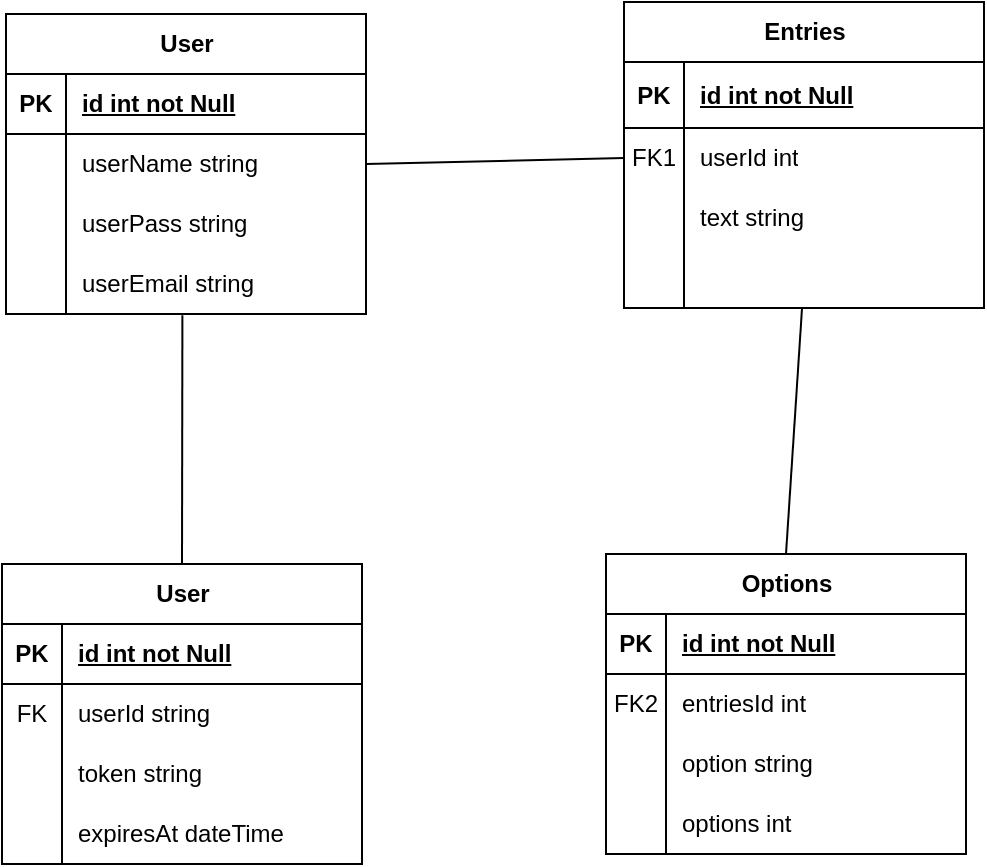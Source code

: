 <mxfile version="24.8.6">
  <diagram name="Страница — 1" id="it91A1sqOSYr15Fc42Pu">
    <mxGraphModel dx="1659" dy="863" grid="0" gridSize="10" guides="1" tooltips="1" connect="1" arrows="1" fold="1" page="0" pageScale="1" pageWidth="827" pageHeight="1169" math="0" shadow="0">
      <root>
        <mxCell id="0" />
        <mxCell id="1" parent="0" />
        <mxCell id="WCcZgsR_uYF7Cb76yS-a-30" value="User" style="shape=table;startSize=30;container=1;collapsible=1;childLayout=tableLayout;fixedRows=1;rowLines=0;fontStyle=1;align=center;resizeLast=1;html=1;" vertex="1" parent="1">
          <mxGeometry x="-3" y="76" width="180" height="150" as="geometry">
            <mxRectangle x="-3" y="76" width="64" height="30" as="alternateBounds" />
          </mxGeometry>
        </mxCell>
        <mxCell id="WCcZgsR_uYF7Cb76yS-a-31" value="" style="shape=tableRow;horizontal=0;startSize=0;swimlaneHead=0;swimlaneBody=0;fillColor=none;collapsible=0;dropTarget=0;points=[[0,0.5],[1,0.5]];portConstraint=eastwest;top=0;left=0;right=0;bottom=1;" vertex="1" parent="WCcZgsR_uYF7Cb76yS-a-30">
          <mxGeometry y="30" width="180" height="30" as="geometry" />
        </mxCell>
        <mxCell id="WCcZgsR_uYF7Cb76yS-a-32" value="PK" style="shape=partialRectangle;connectable=0;fillColor=none;top=0;left=0;bottom=0;right=0;fontStyle=1;overflow=hidden;whiteSpace=wrap;html=1;" vertex="1" parent="WCcZgsR_uYF7Cb76yS-a-31">
          <mxGeometry width="30" height="30" as="geometry">
            <mxRectangle width="30" height="30" as="alternateBounds" />
          </mxGeometry>
        </mxCell>
        <mxCell id="WCcZgsR_uYF7Cb76yS-a-33" value="id int not Null" style="shape=partialRectangle;connectable=0;fillColor=none;top=0;left=0;bottom=0;right=0;align=left;spacingLeft=6;fontStyle=5;overflow=hidden;whiteSpace=wrap;html=1;" vertex="1" parent="WCcZgsR_uYF7Cb76yS-a-31">
          <mxGeometry x="30" width="150" height="30" as="geometry">
            <mxRectangle width="150" height="30" as="alternateBounds" />
          </mxGeometry>
        </mxCell>
        <mxCell id="WCcZgsR_uYF7Cb76yS-a-34" value="" style="shape=tableRow;horizontal=0;startSize=0;swimlaneHead=0;swimlaneBody=0;fillColor=none;collapsible=0;dropTarget=0;points=[[0,0.5],[1,0.5]];portConstraint=eastwest;top=0;left=0;right=0;bottom=0;" vertex="1" parent="WCcZgsR_uYF7Cb76yS-a-30">
          <mxGeometry y="60" width="180" height="30" as="geometry" />
        </mxCell>
        <mxCell id="WCcZgsR_uYF7Cb76yS-a-35" value="" style="shape=partialRectangle;connectable=0;fillColor=none;top=0;left=0;bottom=0;right=0;editable=1;overflow=hidden;whiteSpace=wrap;html=1;" vertex="1" parent="WCcZgsR_uYF7Cb76yS-a-34">
          <mxGeometry width="30" height="30" as="geometry">
            <mxRectangle width="30" height="30" as="alternateBounds" />
          </mxGeometry>
        </mxCell>
        <mxCell id="WCcZgsR_uYF7Cb76yS-a-36" value="userName string" style="shape=partialRectangle;connectable=0;fillColor=none;top=0;left=0;bottom=0;right=0;align=left;spacingLeft=6;overflow=hidden;whiteSpace=wrap;html=1;" vertex="1" parent="WCcZgsR_uYF7Cb76yS-a-34">
          <mxGeometry x="30" width="150" height="30" as="geometry">
            <mxRectangle width="150" height="30" as="alternateBounds" />
          </mxGeometry>
        </mxCell>
        <mxCell id="WCcZgsR_uYF7Cb76yS-a-37" value="" style="shape=tableRow;horizontal=0;startSize=0;swimlaneHead=0;swimlaneBody=0;fillColor=none;collapsible=0;dropTarget=0;points=[[0,0.5],[1,0.5]];portConstraint=eastwest;top=0;left=0;right=0;bottom=0;" vertex="1" parent="WCcZgsR_uYF7Cb76yS-a-30">
          <mxGeometry y="90" width="180" height="30" as="geometry" />
        </mxCell>
        <mxCell id="WCcZgsR_uYF7Cb76yS-a-38" value="" style="shape=partialRectangle;connectable=0;fillColor=none;top=0;left=0;bottom=0;right=0;editable=1;overflow=hidden;whiteSpace=wrap;html=1;" vertex="1" parent="WCcZgsR_uYF7Cb76yS-a-37">
          <mxGeometry width="30" height="30" as="geometry">
            <mxRectangle width="30" height="30" as="alternateBounds" />
          </mxGeometry>
        </mxCell>
        <mxCell id="WCcZgsR_uYF7Cb76yS-a-39" value="userPass string" style="shape=partialRectangle;connectable=0;fillColor=none;top=0;left=0;bottom=0;right=0;align=left;spacingLeft=6;overflow=hidden;whiteSpace=wrap;html=1;" vertex="1" parent="WCcZgsR_uYF7Cb76yS-a-37">
          <mxGeometry x="30" width="150" height="30" as="geometry">
            <mxRectangle width="150" height="30" as="alternateBounds" />
          </mxGeometry>
        </mxCell>
        <mxCell id="WCcZgsR_uYF7Cb76yS-a-40" value="" style="shape=tableRow;horizontal=0;startSize=0;swimlaneHead=0;swimlaneBody=0;fillColor=none;collapsible=0;dropTarget=0;points=[[0,0.5],[1,0.5]];portConstraint=eastwest;top=0;left=0;right=0;bottom=0;" vertex="1" parent="WCcZgsR_uYF7Cb76yS-a-30">
          <mxGeometry y="120" width="180" height="30" as="geometry" />
        </mxCell>
        <mxCell id="WCcZgsR_uYF7Cb76yS-a-41" value="" style="shape=partialRectangle;connectable=0;fillColor=none;top=0;left=0;bottom=0;right=0;editable=1;overflow=hidden;whiteSpace=wrap;html=1;" vertex="1" parent="WCcZgsR_uYF7Cb76yS-a-40">
          <mxGeometry width="30" height="30" as="geometry">
            <mxRectangle width="30" height="30" as="alternateBounds" />
          </mxGeometry>
        </mxCell>
        <mxCell id="WCcZgsR_uYF7Cb76yS-a-42" value="userEmail string" style="shape=partialRectangle;connectable=0;fillColor=none;top=0;left=0;bottom=0;right=0;align=left;spacingLeft=6;overflow=hidden;whiteSpace=wrap;html=1;" vertex="1" parent="WCcZgsR_uYF7Cb76yS-a-40">
          <mxGeometry x="30" width="150" height="30" as="geometry">
            <mxRectangle width="150" height="30" as="alternateBounds" />
          </mxGeometry>
        </mxCell>
        <mxCell id="WCcZgsR_uYF7Cb76yS-a-49" value="Entries" style="shape=table;startSize=30;container=1;collapsible=1;childLayout=tableLayout;fixedRows=1;rowLines=0;fontStyle=1;align=center;resizeLast=1;html=1;" vertex="1" parent="1">
          <mxGeometry x="306" y="70" width="180" height="153" as="geometry">
            <mxRectangle x="-3" y="76" width="64" height="30" as="alternateBounds" />
          </mxGeometry>
        </mxCell>
        <mxCell id="WCcZgsR_uYF7Cb76yS-a-50" value="" style="shape=tableRow;horizontal=0;startSize=0;swimlaneHead=0;swimlaneBody=0;fillColor=none;collapsible=0;dropTarget=0;points=[[0,0.5],[1,0.5]];portConstraint=eastwest;top=0;left=0;right=0;bottom=1;" vertex="1" parent="WCcZgsR_uYF7Cb76yS-a-49">
          <mxGeometry y="30" width="180" height="33" as="geometry" />
        </mxCell>
        <mxCell id="WCcZgsR_uYF7Cb76yS-a-51" value="PK" style="shape=partialRectangle;connectable=0;fillColor=none;top=0;left=0;bottom=0;right=0;fontStyle=1;overflow=hidden;whiteSpace=wrap;html=1;" vertex="1" parent="WCcZgsR_uYF7Cb76yS-a-50">
          <mxGeometry width="30" height="33" as="geometry">
            <mxRectangle width="30" height="33" as="alternateBounds" />
          </mxGeometry>
        </mxCell>
        <mxCell id="WCcZgsR_uYF7Cb76yS-a-52" value="id int not Null" style="shape=partialRectangle;connectable=0;fillColor=none;top=0;left=0;bottom=0;right=0;align=left;spacingLeft=6;fontStyle=5;overflow=hidden;whiteSpace=wrap;html=1;" vertex="1" parent="WCcZgsR_uYF7Cb76yS-a-50">
          <mxGeometry x="30" width="150" height="33" as="geometry">
            <mxRectangle width="150" height="33" as="alternateBounds" />
          </mxGeometry>
        </mxCell>
        <mxCell id="WCcZgsR_uYF7Cb76yS-a-53" value="" style="shape=tableRow;horizontal=0;startSize=0;swimlaneHead=0;swimlaneBody=0;fillColor=none;collapsible=0;dropTarget=0;points=[[0,0.5],[1,0.5]];portConstraint=eastwest;top=0;left=0;right=0;bottom=0;" vertex="1" parent="WCcZgsR_uYF7Cb76yS-a-49">
          <mxGeometry y="63" width="180" height="30" as="geometry" />
        </mxCell>
        <mxCell id="WCcZgsR_uYF7Cb76yS-a-54" value="FK1" style="shape=partialRectangle;connectable=0;fillColor=none;top=0;left=0;bottom=0;right=0;editable=1;overflow=hidden;whiteSpace=wrap;html=1;" vertex="1" parent="WCcZgsR_uYF7Cb76yS-a-53">
          <mxGeometry width="30" height="30" as="geometry">
            <mxRectangle width="30" height="30" as="alternateBounds" />
          </mxGeometry>
        </mxCell>
        <mxCell id="WCcZgsR_uYF7Cb76yS-a-55" value="userId int" style="shape=partialRectangle;connectable=0;fillColor=none;top=0;left=0;bottom=0;right=0;align=left;spacingLeft=6;overflow=hidden;whiteSpace=wrap;html=1;" vertex="1" parent="WCcZgsR_uYF7Cb76yS-a-53">
          <mxGeometry x="30" width="150" height="30" as="geometry">
            <mxRectangle width="150" height="30" as="alternateBounds" />
          </mxGeometry>
        </mxCell>
        <mxCell id="WCcZgsR_uYF7Cb76yS-a-56" value="" style="shape=tableRow;horizontal=0;startSize=0;swimlaneHead=0;swimlaneBody=0;fillColor=none;collapsible=0;dropTarget=0;points=[[0,0.5],[1,0.5]];portConstraint=eastwest;top=0;left=0;right=0;bottom=0;" vertex="1" parent="WCcZgsR_uYF7Cb76yS-a-49">
          <mxGeometry y="93" width="180" height="30" as="geometry" />
        </mxCell>
        <mxCell id="WCcZgsR_uYF7Cb76yS-a-57" value="" style="shape=partialRectangle;connectable=0;fillColor=none;top=0;left=0;bottom=0;right=0;editable=1;overflow=hidden;whiteSpace=wrap;html=1;" vertex="1" parent="WCcZgsR_uYF7Cb76yS-a-56">
          <mxGeometry width="30" height="30" as="geometry">
            <mxRectangle width="30" height="30" as="alternateBounds" />
          </mxGeometry>
        </mxCell>
        <mxCell id="WCcZgsR_uYF7Cb76yS-a-58" value="text string" style="shape=partialRectangle;connectable=0;fillColor=none;top=0;left=0;bottom=0;right=0;align=left;spacingLeft=6;overflow=hidden;whiteSpace=wrap;html=1;" vertex="1" parent="WCcZgsR_uYF7Cb76yS-a-56">
          <mxGeometry x="30" width="150" height="30" as="geometry">
            <mxRectangle width="150" height="30" as="alternateBounds" />
          </mxGeometry>
        </mxCell>
        <mxCell id="WCcZgsR_uYF7Cb76yS-a-59" value="" style="shape=tableRow;horizontal=0;startSize=0;swimlaneHead=0;swimlaneBody=0;fillColor=none;collapsible=0;dropTarget=0;points=[[0,0.5],[1,0.5]];portConstraint=eastwest;top=0;left=0;right=0;bottom=0;" vertex="1" parent="WCcZgsR_uYF7Cb76yS-a-49">
          <mxGeometry y="123" width="180" height="30" as="geometry" />
        </mxCell>
        <mxCell id="WCcZgsR_uYF7Cb76yS-a-60" value="" style="shape=partialRectangle;connectable=0;fillColor=none;top=0;left=0;bottom=0;right=0;editable=1;overflow=hidden;whiteSpace=wrap;html=1;" vertex="1" parent="WCcZgsR_uYF7Cb76yS-a-59">
          <mxGeometry width="30" height="30" as="geometry">
            <mxRectangle width="30" height="30" as="alternateBounds" />
          </mxGeometry>
        </mxCell>
        <mxCell id="WCcZgsR_uYF7Cb76yS-a-61" value="" style="shape=partialRectangle;connectable=0;fillColor=none;top=0;left=0;bottom=0;right=0;align=left;spacingLeft=6;overflow=hidden;whiteSpace=wrap;html=1;" vertex="1" parent="WCcZgsR_uYF7Cb76yS-a-59">
          <mxGeometry x="30" width="150" height="30" as="geometry">
            <mxRectangle width="150" height="30" as="alternateBounds" />
          </mxGeometry>
        </mxCell>
        <mxCell id="WCcZgsR_uYF7Cb76yS-a-79" value="Options" style="shape=table;startSize=30;container=1;collapsible=1;childLayout=tableLayout;fixedRows=1;rowLines=0;fontStyle=1;align=center;resizeLast=1;html=1;" vertex="1" parent="1">
          <mxGeometry x="297" y="346" width="180" height="150" as="geometry">
            <mxRectangle x="-3" y="76" width="64" height="30" as="alternateBounds" />
          </mxGeometry>
        </mxCell>
        <mxCell id="WCcZgsR_uYF7Cb76yS-a-80" value="" style="shape=tableRow;horizontal=0;startSize=0;swimlaneHead=0;swimlaneBody=0;fillColor=none;collapsible=0;dropTarget=0;points=[[0,0.5],[1,0.5]];portConstraint=eastwest;top=0;left=0;right=0;bottom=1;" vertex="1" parent="WCcZgsR_uYF7Cb76yS-a-79">
          <mxGeometry y="30" width="180" height="30" as="geometry" />
        </mxCell>
        <mxCell id="WCcZgsR_uYF7Cb76yS-a-81" value="PK" style="shape=partialRectangle;connectable=0;fillColor=none;top=0;left=0;bottom=0;right=0;fontStyle=1;overflow=hidden;whiteSpace=wrap;html=1;" vertex="1" parent="WCcZgsR_uYF7Cb76yS-a-80">
          <mxGeometry width="30" height="30" as="geometry">
            <mxRectangle width="30" height="30" as="alternateBounds" />
          </mxGeometry>
        </mxCell>
        <mxCell id="WCcZgsR_uYF7Cb76yS-a-82" value="id int not Null" style="shape=partialRectangle;connectable=0;fillColor=none;top=0;left=0;bottom=0;right=0;align=left;spacingLeft=6;fontStyle=5;overflow=hidden;whiteSpace=wrap;html=1;" vertex="1" parent="WCcZgsR_uYF7Cb76yS-a-80">
          <mxGeometry x="30" width="150" height="30" as="geometry">
            <mxRectangle width="150" height="30" as="alternateBounds" />
          </mxGeometry>
        </mxCell>
        <mxCell id="WCcZgsR_uYF7Cb76yS-a-83" value="" style="shape=tableRow;horizontal=0;startSize=0;swimlaneHead=0;swimlaneBody=0;fillColor=none;collapsible=0;dropTarget=0;points=[[0,0.5],[1,0.5]];portConstraint=eastwest;top=0;left=0;right=0;bottom=0;" vertex="1" parent="WCcZgsR_uYF7Cb76yS-a-79">
          <mxGeometry y="60" width="180" height="30" as="geometry" />
        </mxCell>
        <mxCell id="WCcZgsR_uYF7Cb76yS-a-84" value="FK2" style="shape=partialRectangle;connectable=0;fillColor=none;top=0;left=0;bottom=0;right=0;editable=1;overflow=hidden;whiteSpace=wrap;html=1;" vertex="1" parent="WCcZgsR_uYF7Cb76yS-a-83">
          <mxGeometry width="30" height="30" as="geometry">
            <mxRectangle width="30" height="30" as="alternateBounds" />
          </mxGeometry>
        </mxCell>
        <mxCell id="WCcZgsR_uYF7Cb76yS-a-85" value="entriesId int" style="shape=partialRectangle;connectable=0;fillColor=none;top=0;left=0;bottom=0;right=0;align=left;spacingLeft=6;overflow=hidden;whiteSpace=wrap;html=1;" vertex="1" parent="WCcZgsR_uYF7Cb76yS-a-83">
          <mxGeometry x="30" width="150" height="30" as="geometry">
            <mxRectangle width="150" height="30" as="alternateBounds" />
          </mxGeometry>
        </mxCell>
        <mxCell id="WCcZgsR_uYF7Cb76yS-a-86" value="" style="shape=tableRow;horizontal=0;startSize=0;swimlaneHead=0;swimlaneBody=0;fillColor=none;collapsible=0;dropTarget=0;points=[[0,0.5],[1,0.5]];portConstraint=eastwest;top=0;left=0;right=0;bottom=0;" vertex="1" parent="WCcZgsR_uYF7Cb76yS-a-79">
          <mxGeometry y="90" width="180" height="30" as="geometry" />
        </mxCell>
        <mxCell id="WCcZgsR_uYF7Cb76yS-a-87" value="" style="shape=partialRectangle;connectable=0;fillColor=none;top=0;left=0;bottom=0;right=0;editable=1;overflow=hidden;whiteSpace=wrap;html=1;" vertex="1" parent="WCcZgsR_uYF7Cb76yS-a-86">
          <mxGeometry width="30" height="30" as="geometry">
            <mxRectangle width="30" height="30" as="alternateBounds" />
          </mxGeometry>
        </mxCell>
        <mxCell id="WCcZgsR_uYF7Cb76yS-a-88" value="option string" style="shape=partialRectangle;connectable=0;fillColor=none;top=0;left=0;bottom=0;right=0;align=left;spacingLeft=6;overflow=hidden;whiteSpace=wrap;html=1;" vertex="1" parent="WCcZgsR_uYF7Cb76yS-a-86">
          <mxGeometry x="30" width="150" height="30" as="geometry">
            <mxRectangle width="150" height="30" as="alternateBounds" />
          </mxGeometry>
        </mxCell>
        <mxCell id="WCcZgsR_uYF7Cb76yS-a-89" value="" style="shape=tableRow;horizontal=0;startSize=0;swimlaneHead=0;swimlaneBody=0;fillColor=none;collapsible=0;dropTarget=0;points=[[0,0.5],[1,0.5]];portConstraint=eastwest;top=0;left=0;right=0;bottom=0;" vertex="1" parent="WCcZgsR_uYF7Cb76yS-a-79">
          <mxGeometry y="120" width="180" height="30" as="geometry" />
        </mxCell>
        <mxCell id="WCcZgsR_uYF7Cb76yS-a-90" value="" style="shape=partialRectangle;connectable=0;fillColor=none;top=0;left=0;bottom=0;right=0;editable=1;overflow=hidden;whiteSpace=wrap;html=1;" vertex="1" parent="WCcZgsR_uYF7Cb76yS-a-89">
          <mxGeometry width="30" height="30" as="geometry">
            <mxRectangle width="30" height="30" as="alternateBounds" />
          </mxGeometry>
        </mxCell>
        <mxCell id="WCcZgsR_uYF7Cb76yS-a-91" value="options int" style="shape=partialRectangle;connectable=0;fillColor=none;top=0;left=0;bottom=0;right=0;align=left;spacingLeft=6;overflow=hidden;whiteSpace=wrap;html=1;" vertex="1" parent="WCcZgsR_uYF7Cb76yS-a-89">
          <mxGeometry x="30" width="150" height="30" as="geometry">
            <mxRectangle width="150" height="30" as="alternateBounds" />
          </mxGeometry>
        </mxCell>
        <mxCell id="WCcZgsR_uYF7Cb76yS-a-94" value="" style="endArrow=none;html=1;rounded=0;fontSize=12;startSize=8;endSize=8;curved=1;entryX=0.5;entryY=0;entryDx=0;entryDy=0;" edge="1" parent="1" source="WCcZgsR_uYF7Cb76yS-a-59" target="WCcZgsR_uYF7Cb76yS-a-79">
          <mxGeometry relative="1" as="geometry">
            <mxPoint x="207" y="257" as="sourcePoint" />
            <mxPoint x="367" y="257" as="targetPoint" />
          </mxGeometry>
        </mxCell>
        <mxCell id="WCcZgsR_uYF7Cb76yS-a-95" value="" style="endArrow=none;html=1;rounded=0;fontSize=12;startSize=8;endSize=8;curved=1;exitX=1;exitY=0.5;exitDx=0;exitDy=0;entryX=0;entryY=0.5;entryDx=0;entryDy=0;" edge="1" parent="1" source="WCcZgsR_uYF7Cb76yS-a-34" target="WCcZgsR_uYF7Cb76yS-a-53">
          <mxGeometry relative="1" as="geometry">
            <mxPoint x="207" y="257" as="sourcePoint" />
            <mxPoint x="367" y="257" as="targetPoint" />
          </mxGeometry>
        </mxCell>
        <mxCell id="WCcZgsR_uYF7Cb76yS-a-124" value="User" style="shape=table;startSize=30;container=1;collapsible=1;childLayout=tableLayout;fixedRows=1;rowLines=0;fontStyle=1;align=center;resizeLast=1;html=1;" vertex="1" parent="1">
          <mxGeometry x="-5" y="351" width="180" height="150" as="geometry">
            <mxRectangle x="-3" y="76" width="64" height="30" as="alternateBounds" />
          </mxGeometry>
        </mxCell>
        <mxCell id="WCcZgsR_uYF7Cb76yS-a-125" value="" style="shape=tableRow;horizontal=0;startSize=0;swimlaneHead=0;swimlaneBody=0;fillColor=none;collapsible=0;dropTarget=0;points=[[0,0.5],[1,0.5]];portConstraint=eastwest;top=0;left=0;right=0;bottom=1;" vertex="1" parent="WCcZgsR_uYF7Cb76yS-a-124">
          <mxGeometry y="30" width="180" height="30" as="geometry" />
        </mxCell>
        <mxCell id="WCcZgsR_uYF7Cb76yS-a-126" value="PK" style="shape=partialRectangle;connectable=0;fillColor=none;top=0;left=0;bottom=0;right=0;fontStyle=1;overflow=hidden;whiteSpace=wrap;html=1;" vertex="1" parent="WCcZgsR_uYF7Cb76yS-a-125">
          <mxGeometry width="30" height="30" as="geometry">
            <mxRectangle width="30" height="30" as="alternateBounds" />
          </mxGeometry>
        </mxCell>
        <mxCell id="WCcZgsR_uYF7Cb76yS-a-127" value="id int not Null" style="shape=partialRectangle;connectable=0;fillColor=none;top=0;left=0;bottom=0;right=0;align=left;spacingLeft=6;fontStyle=5;overflow=hidden;whiteSpace=wrap;html=1;" vertex="1" parent="WCcZgsR_uYF7Cb76yS-a-125">
          <mxGeometry x="30" width="150" height="30" as="geometry">
            <mxRectangle width="150" height="30" as="alternateBounds" />
          </mxGeometry>
        </mxCell>
        <mxCell id="WCcZgsR_uYF7Cb76yS-a-128" value="" style="shape=tableRow;horizontal=0;startSize=0;swimlaneHead=0;swimlaneBody=0;fillColor=none;collapsible=0;dropTarget=0;points=[[0,0.5],[1,0.5]];portConstraint=eastwest;top=0;left=0;right=0;bottom=0;" vertex="1" parent="WCcZgsR_uYF7Cb76yS-a-124">
          <mxGeometry y="60" width="180" height="30" as="geometry" />
        </mxCell>
        <mxCell id="WCcZgsR_uYF7Cb76yS-a-129" value="FK" style="shape=partialRectangle;connectable=0;fillColor=none;top=0;left=0;bottom=0;right=0;editable=1;overflow=hidden;whiteSpace=wrap;html=1;" vertex="1" parent="WCcZgsR_uYF7Cb76yS-a-128">
          <mxGeometry width="30" height="30" as="geometry">
            <mxRectangle width="30" height="30" as="alternateBounds" />
          </mxGeometry>
        </mxCell>
        <mxCell id="WCcZgsR_uYF7Cb76yS-a-130" value="userId string" style="shape=partialRectangle;connectable=0;fillColor=none;top=0;left=0;bottom=0;right=0;align=left;spacingLeft=6;overflow=hidden;whiteSpace=wrap;html=1;" vertex="1" parent="WCcZgsR_uYF7Cb76yS-a-128">
          <mxGeometry x="30" width="150" height="30" as="geometry">
            <mxRectangle width="150" height="30" as="alternateBounds" />
          </mxGeometry>
        </mxCell>
        <mxCell id="WCcZgsR_uYF7Cb76yS-a-131" value="" style="shape=tableRow;horizontal=0;startSize=0;swimlaneHead=0;swimlaneBody=0;fillColor=none;collapsible=0;dropTarget=0;points=[[0,0.5],[1,0.5]];portConstraint=eastwest;top=0;left=0;right=0;bottom=0;" vertex="1" parent="WCcZgsR_uYF7Cb76yS-a-124">
          <mxGeometry y="90" width="180" height="30" as="geometry" />
        </mxCell>
        <mxCell id="WCcZgsR_uYF7Cb76yS-a-132" value="" style="shape=partialRectangle;connectable=0;fillColor=none;top=0;left=0;bottom=0;right=0;editable=1;overflow=hidden;whiteSpace=wrap;html=1;" vertex="1" parent="WCcZgsR_uYF7Cb76yS-a-131">
          <mxGeometry width="30" height="30" as="geometry">
            <mxRectangle width="30" height="30" as="alternateBounds" />
          </mxGeometry>
        </mxCell>
        <mxCell id="WCcZgsR_uYF7Cb76yS-a-133" value="token string" style="shape=partialRectangle;connectable=0;fillColor=none;top=0;left=0;bottom=0;right=0;align=left;spacingLeft=6;overflow=hidden;whiteSpace=wrap;html=1;" vertex="1" parent="WCcZgsR_uYF7Cb76yS-a-131">
          <mxGeometry x="30" width="150" height="30" as="geometry">
            <mxRectangle width="150" height="30" as="alternateBounds" />
          </mxGeometry>
        </mxCell>
        <mxCell id="WCcZgsR_uYF7Cb76yS-a-134" value="" style="shape=tableRow;horizontal=0;startSize=0;swimlaneHead=0;swimlaneBody=0;fillColor=none;collapsible=0;dropTarget=0;points=[[0,0.5],[1,0.5]];portConstraint=eastwest;top=0;left=0;right=0;bottom=0;" vertex="1" parent="WCcZgsR_uYF7Cb76yS-a-124">
          <mxGeometry y="120" width="180" height="30" as="geometry" />
        </mxCell>
        <mxCell id="WCcZgsR_uYF7Cb76yS-a-135" value="" style="shape=partialRectangle;connectable=0;fillColor=none;top=0;left=0;bottom=0;right=0;editable=1;overflow=hidden;whiteSpace=wrap;html=1;" vertex="1" parent="WCcZgsR_uYF7Cb76yS-a-134">
          <mxGeometry width="30" height="30" as="geometry">
            <mxRectangle width="30" height="30" as="alternateBounds" />
          </mxGeometry>
        </mxCell>
        <mxCell id="WCcZgsR_uYF7Cb76yS-a-136" value="expiresAt dateTime" style="shape=partialRectangle;connectable=0;fillColor=none;top=0;left=0;bottom=0;right=0;align=left;spacingLeft=6;overflow=hidden;whiteSpace=wrap;html=1;" vertex="1" parent="WCcZgsR_uYF7Cb76yS-a-134">
          <mxGeometry x="30" width="150" height="30" as="geometry">
            <mxRectangle width="150" height="30" as="alternateBounds" />
          </mxGeometry>
        </mxCell>
        <mxCell id="WCcZgsR_uYF7Cb76yS-a-139" value="" style="endArrow=none;html=1;rounded=0;fontSize=12;startSize=8;endSize=8;curved=1;exitX=0.5;exitY=0;exitDx=0;exitDy=0;entryX=0.49;entryY=1.022;entryDx=0;entryDy=0;entryPerimeter=0;" edge="1" parent="1" source="WCcZgsR_uYF7Cb76yS-a-124" target="WCcZgsR_uYF7Cb76yS-a-40">
          <mxGeometry relative="1" as="geometry">
            <mxPoint x="60" y="286" as="sourcePoint" />
            <mxPoint x="220" y="286" as="targetPoint" />
          </mxGeometry>
        </mxCell>
      </root>
    </mxGraphModel>
  </diagram>
</mxfile>
